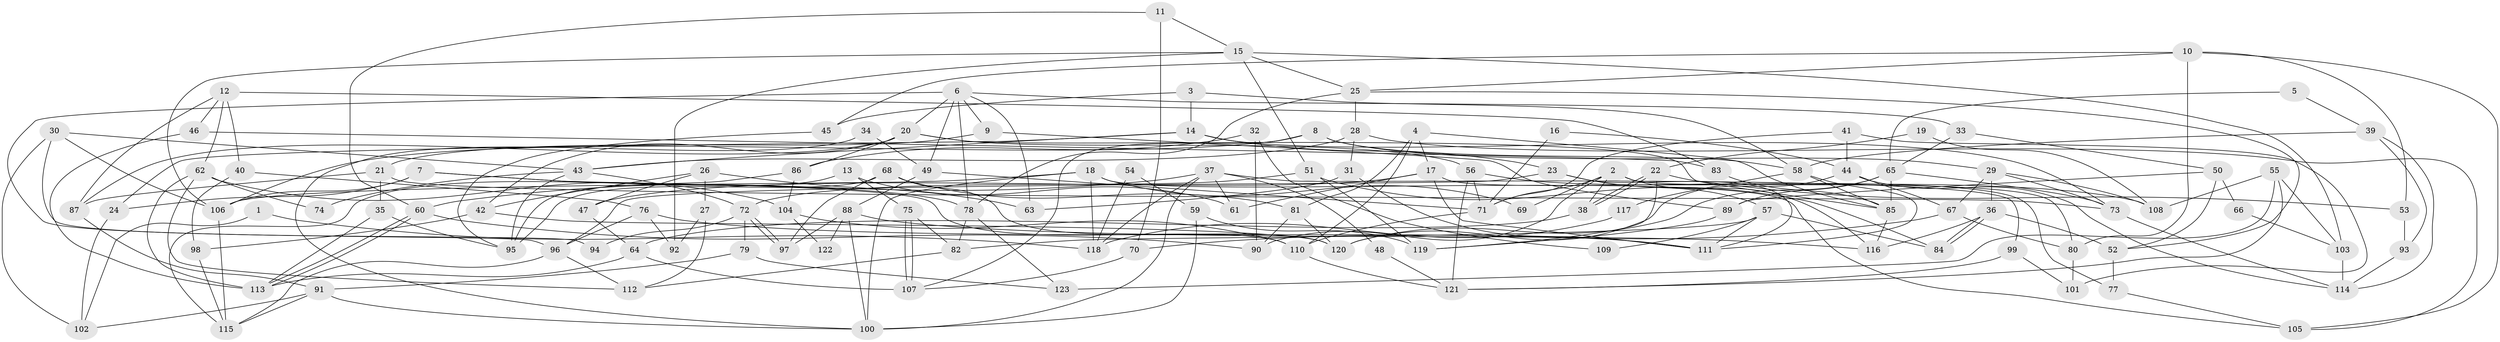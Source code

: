 // coarse degree distribution, {11: 0.02666666666666667, 14: 0.013333333333333334, 2: 0.13333333333333333, 7: 0.05333333333333334, 4: 0.25333333333333335, 10: 0.02666666666666667, 5: 0.16, 6: 0.16, 8: 0.02666666666666667, 12: 0.013333333333333334, 3: 0.12, 1: 0.013333333333333334}
// Generated by graph-tools (version 1.1) at 2025/51/03/04/25 22:51:00]
// undirected, 123 vertices, 246 edges
graph export_dot {
  node [color=gray90,style=filled];
  1;
  2;
  3;
  4;
  5;
  6;
  7;
  8;
  9;
  10;
  11;
  12;
  13;
  14;
  15;
  16;
  17;
  18;
  19;
  20;
  21;
  22;
  23;
  24;
  25;
  26;
  27;
  28;
  29;
  30;
  31;
  32;
  33;
  34;
  35;
  36;
  37;
  38;
  39;
  40;
  41;
  42;
  43;
  44;
  45;
  46;
  47;
  48;
  49;
  50;
  51;
  52;
  53;
  54;
  55;
  56;
  57;
  58;
  59;
  60;
  61;
  62;
  63;
  64;
  65;
  66;
  67;
  68;
  69;
  70;
  71;
  72;
  73;
  74;
  75;
  76;
  77;
  78;
  79;
  80;
  81;
  82;
  83;
  84;
  85;
  86;
  87;
  88;
  89;
  90;
  91;
  92;
  93;
  94;
  95;
  96;
  97;
  98;
  99;
  100;
  101;
  102;
  103;
  104;
  105;
  106;
  107;
  108;
  109;
  110;
  111;
  112;
  113;
  114;
  115;
  116;
  117;
  118;
  119;
  120;
  121;
  122;
  123;
  1 -- 102;
  1 -- 118;
  2 -- 71;
  2 -- 90;
  2 -- 38;
  2 -- 69;
  2 -- 80;
  2 -- 116;
  3 -- 58;
  3 -- 14;
  3 -- 45;
  4 -- 17;
  4 -- 81;
  4 -- 85;
  4 -- 110;
  5 -- 65;
  5 -- 39;
  6 -- 78;
  6 -- 20;
  6 -- 9;
  6 -- 33;
  6 -- 49;
  6 -- 63;
  6 -- 96;
  7 -- 110;
  7 -- 106;
  7 -- 24;
  7 -- 78;
  8 -- 106;
  8 -- 58;
  8 -- 29;
  8 -- 107;
  9 -- 21;
  9 -- 89;
  10 -- 25;
  10 -- 45;
  10 -- 53;
  10 -- 80;
  10 -- 105;
  11 -- 70;
  11 -- 15;
  11 -- 60;
  12 -- 87;
  12 -- 83;
  12 -- 40;
  12 -- 46;
  12 -- 62;
  13 -- 75;
  13 -- 61;
  13 -- 115;
  14 -- 23;
  14 -- 43;
  14 -- 24;
  14 -- 73;
  15 -- 51;
  15 -- 25;
  15 -- 92;
  15 -- 103;
  15 -- 106;
  16 -- 44;
  16 -- 71;
  17 -- 77;
  17 -- 111;
  17 -- 47;
  17 -- 61;
  18 -- 100;
  18 -- 106;
  18 -- 69;
  18 -- 105;
  18 -- 118;
  19 -- 22;
  19 -- 108;
  20 -- 85;
  20 -- 86;
  20 -- 42;
  20 -- 56;
  20 -- 87;
  21 -- 73;
  21 -- 87;
  21 -- 35;
  22 -- 38;
  22 -- 38;
  22 -- 119;
  22 -- 53;
  23 -- 57;
  23 -- 96;
  23 -- 111;
  24 -- 102;
  25 -- 28;
  25 -- 52;
  25 -- 78;
  26 -- 42;
  26 -- 47;
  26 -- 27;
  26 -- 63;
  27 -- 92;
  27 -- 112;
  28 -- 105;
  28 -- 31;
  28 -- 43;
  29 -- 36;
  29 -- 67;
  29 -- 73;
  29 -- 108;
  30 -- 106;
  30 -- 43;
  30 -- 94;
  30 -- 102;
  31 -- 63;
  31 -- 111;
  32 -- 90;
  32 -- 86;
  32 -- 109;
  33 -- 65;
  33 -- 50;
  34 -- 100;
  34 -- 49;
  35 -- 113;
  35 -- 95;
  36 -- 116;
  36 -- 84;
  36 -- 84;
  36 -- 52;
  37 -- 100;
  37 -- 60;
  37 -- 48;
  37 -- 61;
  37 -- 99;
  37 -- 118;
  38 -- 64;
  39 -- 58;
  39 -- 114;
  39 -- 93;
  40 -- 98;
  40 -- 76;
  41 -- 71;
  41 -- 44;
  41 -- 101;
  42 -- 120;
  42 -- 98;
  43 -- 72;
  43 -- 74;
  43 -- 95;
  44 -- 114;
  44 -- 67;
  44 -- 120;
  45 -- 95;
  46 -- 113;
  46 -- 83;
  47 -- 64;
  48 -- 121;
  49 -- 71;
  49 -- 88;
  50 -- 89;
  50 -- 52;
  50 -- 66;
  51 -- 84;
  51 -- 72;
  51 -- 119;
  52 -- 77;
  53 -- 93;
  54 -- 118;
  54 -- 59;
  55 -- 121;
  55 -- 103;
  55 -- 108;
  55 -- 123;
  56 -- 108;
  56 -- 71;
  56 -- 121;
  57 -- 111;
  57 -- 82;
  57 -- 84;
  57 -- 109;
  58 -- 111;
  58 -- 85;
  58 -- 117;
  59 -- 100;
  59 -- 119;
  60 -- 113;
  60 -- 113;
  60 -- 90;
  62 -- 113;
  62 -- 74;
  62 -- 104;
  62 -- 112;
  64 -- 107;
  64 -- 113;
  65 -- 85;
  65 -- 73;
  65 -- 89;
  65 -- 120;
  66 -- 103;
  67 -- 80;
  67 -- 70;
  68 -- 120;
  68 -- 95;
  68 -- 81;
  68 -- 97;
  70 -- 107;
  71 -- 110;
  72 -- 97;
  72 -- 97;
  72 -- 79;
  72 -- 94;
  73 -- 114;
  75 -- 82;
  75 -- 107;
  75 -- 107;
  76 -- 96;
  76 -- 92;
  76 -- 111;
  77 -- 105;
  78 -- 82;
  78 -- 123;
  79 -- 91;
  79 -- 123;
  80 -- 101;
  81 -- 120;
  81 -- 90;
  82 -- 112;
  83 -- 85;
  85 -- 116;
  86 -- 104;
  86 -- 95;
  87 -- 91;
  88 -- 97;
  88 -- 100;
  88 -- 116;
  88 -- 122;
  89 -- 119;
  91 -- 102;
  91 -- 115;
  91 -- 100;
  93 -- 114;
  96 -- 112;
  96 -- 115;
  98 -- 115;
  99 -- 101;
  99 -- 121;
  103 -- 114;
  104 -- 110;
  104 -- 122;
  106 -- 115;
  110 -- 121;
  117 -- 118;
}
